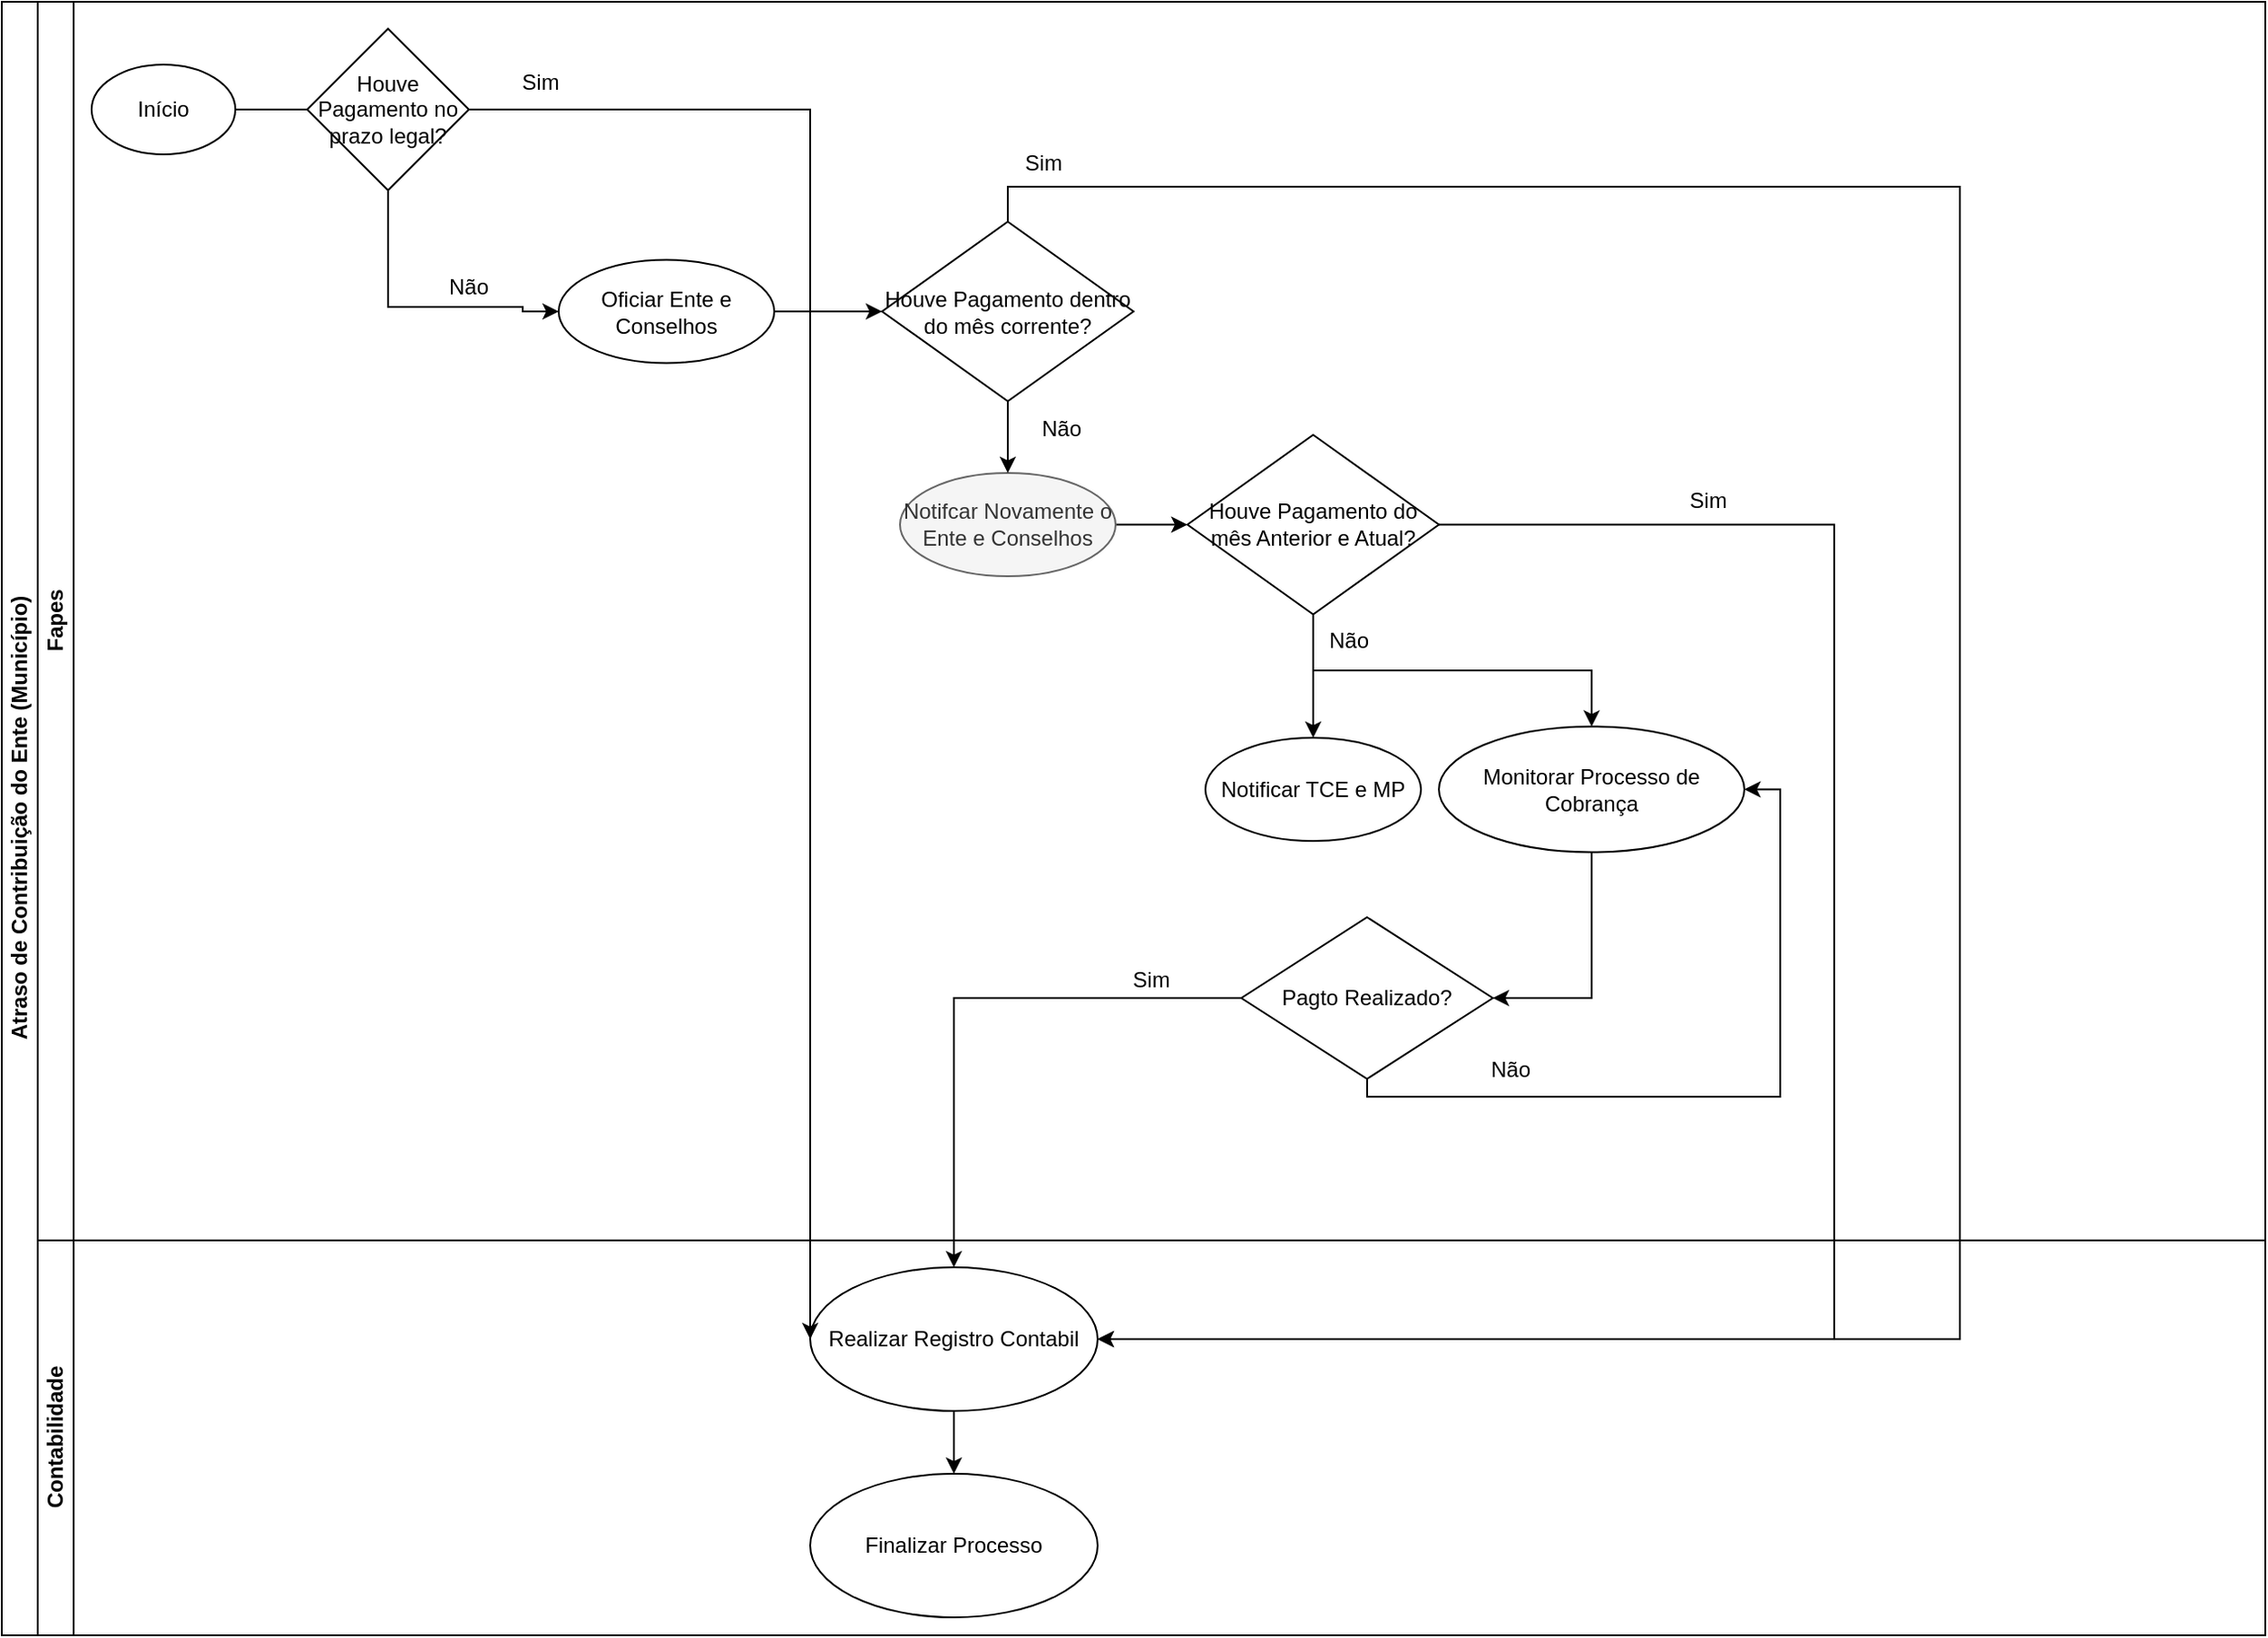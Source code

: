 <mxfile version="20.8.23" type="github">
  <diagram name="Página-1" id="xCwbDfX45_LNh0Hy81Zi">
    <mxGraphModel dx="1290" dy="725" grid="1" gridSize="10" guides="1" tooltips="1" connect="1" arrows="1" fold="1" page="1" pageScale="1" pageWidth="827" pageHeight="1169" math="0" shadow="0">
      <root>
        <mxCell id="0" />
        <mxCell id="1" parent="0" />
        <mxCell id="lWooiEJSJ554hRTcs6l--1" value="Atraso de Contribuição do Ente (Município)" style="swimlane;childLayout=stackLayout;resizeParent=1;resizeParentMax=0;horizontal=0;startSize=20;horizontalStack=0;html=1;" vertex="1" parent="1">
          <mxGeometry x="10" y="20" width="1260" height="910" as="geometry" />
        </mxCell>
        <mxCell id="lWooiEJSJ554hRTcs6l--2" value="Fapes" style="swimlane;startSize=20;horizontal=0;html=1;" vertex="1" parent="lWooiEJSJ554hRTcs6l--1">
          <mxGeometry x="20" width="1240" height="690" as="geometry" />
        </mxCell>
        <mxCell id="lWooiEJSJ554hRTcs6l--5" value="Início" style="ellipse;whiteSpace=wrap;html=1;" vertex="1" parent="lWooiEJSJ554hRTcs6l--2">
          <mxGeometry x="30" y="35" width="80" height="50" as="geometry" />
        </mxCell>
        <mxCell id="lWooiEJSJ554hRTcs6l--12" value="" style="edgeStyle=orthogonalEdgeStyle;rounded=0;orthogonalLoop=1;jettySize=auto;html=1;entryX=0;entryY=0.5;entryDx=0;entryDy=0;" edge="1" parent="lWooiEJSJ554hRTcs6l--2" source="lWooiEJSJ554hRTcs6l--8" target="lWooiEJSJ554hRTcs6l--46">
          <mxGeometry relative="1" as="geometry">
            <mxPoint x="480" y="172.5" as="targetPoint" />
          </mxGeometry>
        </mxCell>
        <mxCell id="lWooiEJSJ554hRTcs6l--8" value="Oficiar Ente e Conselhos" style="ellipse;whiteSpace=wrap;html=1;" vertex="1" parent="lWooiEJSJ554hRTcs6l--2">
          <mxGeometry x="290" y="143.75" width="120" height="57.5" as="geometry" />
        </mxCell>
        <mxCell id="lWooiEJSJ554hRTcs6l--48" style="edgeStyle=orthogonalEdgeStyle;rounded=0;orthogonalLoop=1;jettySize=auto;html=1;entryX=0;entryY=0.5;entryDx=0;entryDy=0;" edge="1" parent="lWooiEJSJ554hRTcs6l--2" source="lWooiEJSJ554hRTcs6l--16" target="lWooiEJSJ554hRTcs6l--44">
          <mxGeometry relative="1" as="geometry" />
        </mxCell>
        <mxCell id="lWooiEJSJ554hRTcs6l--16" value="Notifcar Novamente o Ente e Conselhos" style="ellipse;whiteSpace=wrap;html=1;fillColor=#f5f5f5;fontColor=#333333;strokeColor=#666666;" vertex="1" parent="lWooiEJSJ554hRTcs6l--2">
          <mxGeometry x="480" y="262.5" width="120" height="57.5" as="geometry" />
        </mxCell>
        <mxCell id="lWooiEJSJ554hRTcs6l--56" style="edgeStyle=orthogonalEdgeStyle;rounded=0;orthogonalLoop=1;jettySize=auto;html=1;entryX=1;entryY=0.5;entryDx=0;entryDy=0;" edge="1" parent="lWooiEJSJ554hRTcs6l--2" source="lWooiEJSJ554hRTcs6l--28" target="lWooiEJSJ554hRTcs6l--55">
          <mxGeometry relative="1" as="geometry" />
        </mxCell>
        <mxCell id="lWooiEJSJ554hRTcs6l--28" value="Monitorar Processo de Cobrança" style="ellipse;whiteSpace=wrap;html=1;" vertex="1" parent="lWooiEJSJ554hRTcs6l--2">
          <mxGeometry x="780" y="403.75" width="170" height="70" as="geometry" />
        </mxCell>
        <mxCell id="lWooiEJSJ554hRTcs6l--33" value="" style="edgeStyle=orthogonalEdgeStyle;rounded=0;orthogonalLoop=1;jettySize=auto;html=1;endArrow=none;" edge="1" parent="lWooiEJSJ554hRTcs6l--2" source="lWooiEJSJ554hRTcs6l--5" target="lWooiEJSJ554hRTcs6l--32">
          <mxGeometry relative="1" as="geometry">
            <mxPoint x="140" y="80" as="sourcePoint" />
            <mxPoint x="320" y="109" as="targetPoint" />
          </mxGeometry>
        </mxCell>
        <mxCell id="lWooiEJSJ554hRTcs6l--37" style="edgeStyle=orthogonalEdgeStyle;rounded=0;orthogonalLoop=1;jettySize=auto;html=1;entryX=0;entryY=0.5;entryDx=0;entryDy=0;" edge="1" parent="lWooiEJSJ554hRTcs6l--2" source="lWooiEJSJ554hRTcs6l--32" target="lWooiEJSJ554hRTcs6l--8">
          <mxGeometry relative="1" as="geometry">
            <Array as="points">
              <mxPoint x="195" y="170" />
              <mxPoint x="270" y="170" />
              <mxPoint x="270" y="173" />
            </Array>
          </mxGeometry>
        </mxCell>
        <mxCell id="lWooiEJSJ554hRTcs6l--32" value="Houve Pagamento no prazo legal?" style="rhombus;whiteSpace=wrap;html=1;" vertex="1" parent="lWooiEJSJ554hRTcs6l--2">
          <mxGeometry x="150" y="15" width="90" height="90" as="geometry" />
        </mxCell>
        <mxCell id="lWooiEJSJ554hRTcs6l--36" value="Sim" style="text;html=1;strokeColor=none;fillColor=none;align=center;verticalAlign=middle;whiteSpace=wrap;rounded=0;" vertex="1" parent="lWooiEJSJ554hRTcs6l--2">
          <mxGeometry x="250" y="30" width="60" height="30" as="geometry" />
        </mxCell>
        <mxCell id="lWooiEJSJ554hRTcs6l--40" value="Não" style="text;html=1;strokeColor=none;fillColor=none;align=center;verticalAlign=middle;whiteSpace=wrap;rounded=0;" vertex="1" parent="lWooiEJSJ554hRTcs6l--2">
          <mxGeometry x="210" y="143.75" width="60" height="30" as="geometry" />
        </mxCell>
        <mxCell id="lWooiEJSJ554hRTcs6l--42" value="Sim" style="text;html=1;strokeColor=none;fillColor=none;align=center;verticalAlign=middle;whiteSpace=wrap;rounded=0;" vertex="1" parent="lWooiEJSJ554hRTcs6l--2">
          <mxGeometry x="530" y="75" width="60" height="30" as="geometry" />
        </mxCell>
        <mxCell id="lWooiEJSJ554hRTcs6l--43" value="Não" style="text;html=1;strokeColor=none;fillColor=none;align=center;verticalAlign=middle;whiteSpace=wrap;rounded=0;" vertex="1" parent="lWooiEJSJ554hRTcs6l--2">
          <mxGeometry x="540" y="222.5" width="60" height="30" as="geometry" />
        </mxCell>
        <mxCell id="lWooiEJSJ554hRTcs6l--53" style="edgeStyle=orthogonalEdgeStyle;rounded=0;orthogonalLoop=1;jettySize=auto;html=1;" edge="1" parent="lWooiEJSJ554hRTcs6l--2" source="lWooiEJSJ554hRTcs6l--44" target="lWooiEJSJ554hRTcs6l--28">
          <mxGeometry relative="1" as="geometry" />
        </mxCell>
        <mxCell id="lWooiEJSJ554hRTcs6l--44" value="Houve Pagamento do mês Anterior e Atual?" style="rhombus;whiteSpace=wrap;html=1;" vertex="1" parent="lWooiEJSJ554hRTcs6l--2">
          <mxGeometry x="640" y="241.25" width="140" height="100" as="geometry" />
        </mxCell>
        <mxCell id="lWooiEJSJ554hRTcs6l--47" style="edgeStyle=orthogonalEdgeStyle;rounded=0;orthogonalLoop=1;jettySize=auto;html=1;entryX=0.5;entryY=0;entryDx=0;entryDy=0;" edge="1" parent="lWooiEJSJ554hRTcs6l--2" source="lWooiEJSJ554hRTcs6l--46" target="lWooiEJSJ554hRTcs6l--16">
          <mxGeometry relative="1" as="geometry" />
        </mxCell>
        <mxCell id="lWooiEJSJ554hRTcs6l--46" value="Houve Pagamento dentro do mês corrente?" style="rhombus;whiteSpace=wrap;html=1;" vertex="1" parent="lWooiEJSJ554hRTcs6l--2">
          <mxGeometry x="470" y="122.5" width="140" height="100" as="geometry" />
        </mxCell>
        <mxCell id="lWooiEJSJ554hRTcs6l--50" value="Sim" style="text;html=1;strokeColor=none;fillColor=none;align=center;verticalAlign=middle;whiteSpace=wrap;rounded=0;" vertex="1" parent="lWooiEJSJ554hRTcs6l--2">
          <mxGeometry x="900" y="262.5" width="60" height="30" as="geometry" />
        </mxCell>
        <mxCell id="lWooiEJSJ554hRTcs6l--19" value="Notificar TCE e MP" style="ellipse;whiteSpace=wrap;html=1;" vertex="1" parent="lWooiEJSJ554hRTcs6l--2">
          <mxGeometry x="650" y="410" width="120" height="57.5" as="geometry" />
        </mxCell>
        <mxCell id="lWooiEJSJ554hRTcs6l--52" style="edgeStyle=orthogonalEdgeStyle;rounded=0;orthogonalLoop=1;jettySize=auto;html=1;entryX=0.5;entryY=0;entryDx=0;entryDy=0;" edge="1" parent="lWooiEJSJ554hRTcs6l--2" source="lWooiEJSJ554hRTcs6l--44" target="lWooiEJSJ554hRTcs6l--19">
          <mxGeometry relative="1" as="geometry" />
        </mxCell>
        <mxCell id="lWooiEJSJ554hRTcs6l--54" value="Não" style="text;html=1;strokeColor=none;fillColor=none;align=center;verticalAlign=middle;whiteSpace=wrap;rounded=0;" vertex="1" parent="lWooiEJSJ554hRTcs6l--2">
          <mxGeometry x="700" y="341.25" width="60" height="30" as="geometry" />
        </mxCell>
        <mxCell id="lWooiEJSJ554hRTcs6l--58" style="edgeStyle=orthogonalEdgeStyle;rounded=0;orthogonalLoop=1;jettySize=auto;html=1;entryX=1;entryY=0.5;entryDx=0;entryDy=0;" edge="1" parent="lWooiEJSJ554hRTcs6l--2" source="lWooiEJSJ554hRTcs6l--55" target="lWooiEJSJ554hRTcs6l--28">
          <mxGeometry relative="1" as="geometry">
            <Array as="points">
              <mxPoint x="740" y="610" />
              <mxPoint x="970" y="610" />
              <mxPoint x="970" y="439" />
            </Array>
          </mxGeometry>
        </mxCell>
        <mxCell id="lWooiEJSJ554hRTcs6l--55" value="Pagto Realizado?" style="rhombus;whiteSpace=wrap;html=1;" vertex="1" parent="lWooiEJSJ554hRTcs6l--2">
          <mxGeometry x="670" y="510" width="140" height="90" as="geometry" />
        </mxCell>
        <mxCell id="lWooiEJSJ554hRTcs6l--59" value="Não" style="text;html=1;strokeColor=none;fillColor=none;align=center;verticalAlign=middle;whiteSpace=wrap;rounded=0;" vertex="1" parent="lWooiEJSJ554hRTcs6l--2">
          <mxGeometry x="790" y="580" width="60" height="30" as="geometry" />
        </mxCell>
        <mxCell id="lWooiEJSJ554hRTcs6l--60" value="Sim" style="text;html=1;strokeColor=none;fillColor=none;align=center;verticalAlign=middle;whiteSpace=wrap;rounded=0;" vertex="1" parent="lWooiEJSJ554hRTcs6l--2">
          <mxGeometry x="590" y="530" width="60" height="30" as="geometry" />
        </mxCell>
        <mxCell id="lWooiEJSJ554hRTcs6l--3" value="Contabilidade" style="swimlane;startSize=20;horizontal=0;html=1;" vertex="1" parent="lWooiEJSJ554hRTcs6l--1">
          <mxGeometry x="20" y="690" width="1240" height="220" as="geometry" />
        </mxCell>
        <mxCell id="lWooiEJSJ554hRTcs6l--38" value="Finalizar Processo" style="ellipse;whiteSpace=wrap;html=1;" vertex="1" parent="lWooiEJSJ554hRTcs6l--3">
          <mxGeometry x="430" y="130" width="160" height="80" as="geometry" />
        </mxCell>
        <mxCell id="lWooiEJSJ554hRTcs6l--34" value="Realizar Registro Contabil" style="ellipse;whiteSpace=wrap;html=1;" vertex="1" parent="lWooiEJSJ554hRTcs6l--3">
          <mxGeometry x="430" y="15" width="160" height="80" as="geometry" />
        </mxCell>
        <mxCell id="lWooiEJSJ554hRTcs6l--39" value="" style="edgeStyle=orthogonalEdgeStyle;rounded=0;orthogonalLoop=1;jettySize=auto;html=1;" edge="1" parent="lWooiEJSJ554hRTcs6l--3" source="lWooiEJSJ554hRTcs6l--34" target="lWooiEJSJ554hRTcs6l--38">
          <mxGeometry relative="1" as="geometry" />
        </mxCell>
        <mxCell id="lWooiEJSJ554hRTcs6l--41" style="edgeStyle=orthogonalEdgeStyle;rounded=0;orthogonalLoop=1;jettySize=auto;html=1;entryX=1;entryY=0.5;entryDx=0;entryDy=0;exitX=0.5;exitY=0;exitDx=0;exitDy=0;" edge="1" parent="lWooiEJSJ554hRTcs6l--1" source="lWooiEJSJ554hRTcs6l--46" target="lWooiEJSJ554hRTcs6l--34">
          <mxGeometry relative="1" as="geometry">
            <mxPoint x="560" y="143.75" as="sourcePoint" />
            <Array as="points">
              <mxPoint x="560" y="103" />
              <mxPoint x="1090" y="103" />
              <mxPoint x="1090" y="745" />
            </Array>
          </mxGeometry>
        </mxCell>
        <mxCell id="lWooiEJSJ554hRTcs6l--35" style="edgeStyle=orthogonalEdgeStyle;rounded=0;orthogonalLoop=1;jettySize=auto;html=1;entryX=0;entryY=0.5;entryDx=0;entryDy=0;" edge="1" parent="lWooiEJSJ554hRTcs6l--1" source="lWooiEJSJ554hRTcs6l--32" target="lWooiEJSJ554hRTcs6l--34">
          <mxGeometry relative="1" as="geometry">
            <Array as="points">
              <mxPoint x="450" y="60" />
            </Array>
          </mxGeometry>
        </mxCell>
        <mxCell id="lWooiEJSJ554hRTcs6l--49" style="edgeStyle=orthogonalEdgeStyle;rounded=0;orthogonalLoop=1;jettySize=auto;html=1;entryX=1;entryY=0.5;entryDx=0;entryDy=0;" edge="1" parent="lWooiEJSJ554hRTcs6l--1" source="lWooiEJSJ554hRTcs6l--44" target="lWooiEJSJ554hRTcs6l--34">
          <mxGeometry relative="1" as="geometry">
            <mxPoint x="430" y="110" as="targetPoint" />
            <Array as="points">
              <mxPoint x="1020" y="291" />
              <mxPoint x="1020" y="745" />
            </Array>
          </mxGeometry>
        </mxCell>
        <mxCell id="lWooiEJSJ554hRTcs6l--57" style="edgeStyle=orthogonalEdgeStyle;rounded=0;orthogonalLoop=1;jettySize=auto;html=1;" edge="1" parent="lWooiEJSJ554hRTcs6l--1" source="lWooiEJSJ554hRTcs6l--55" target="lWooiEJSJ554hRTcs6l--34">
          <mxGeometry relative="1" as="geometry" />
        </mxCell>
      </root>
    </mxGraphModel>
  </diagram>
</mxfile>
